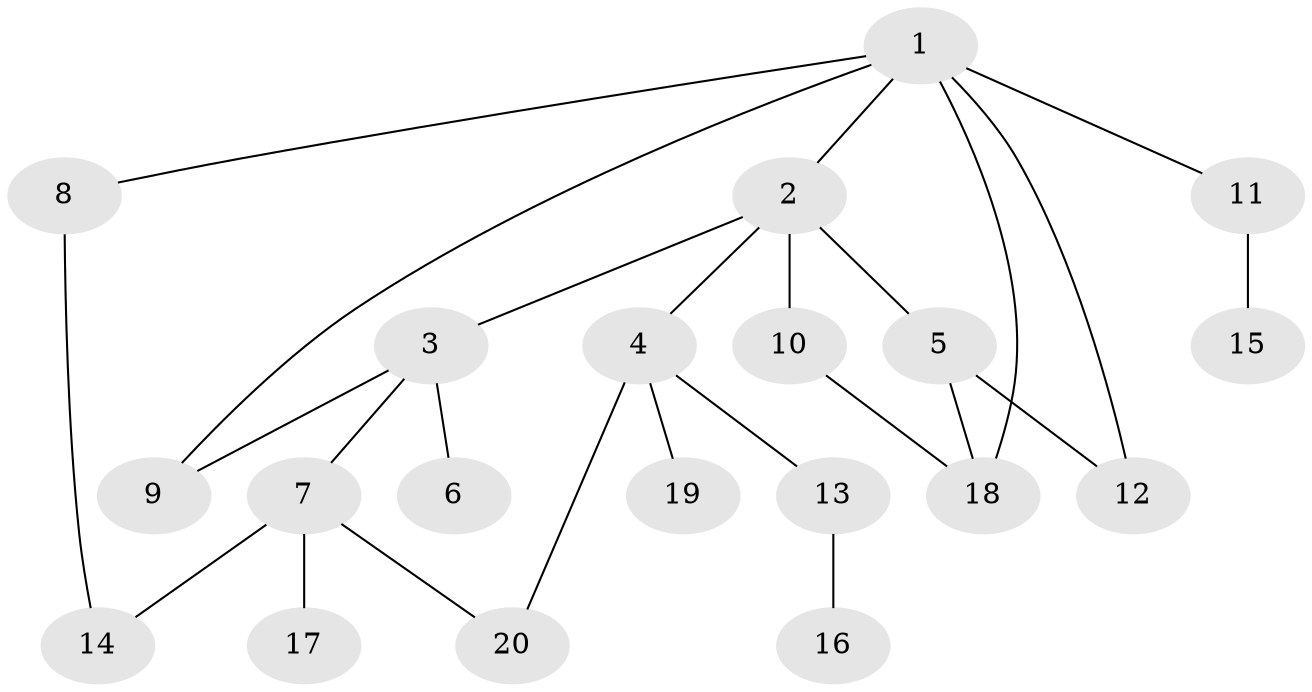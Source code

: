 // Generated by graph-tools (version 1.1) at 2025/46/02/15/25 05:46:28]
// undirected, 20 vertices, 25 edges
graph export_dot {
graph [start="1"]
  node [color=gray90,style=filled];
  1;
  2;
  3;
  4;
  5;
  6;
  7;
  8;
  9;
  10;
  11;
  12;
  13;
  14;
  15;
  16;
  17;
  18;
  19;
  20;
  1 -- 2;
  1 -- 8;
  1 -- 9;
  1 -- 11;
  1 -- 18;
  1 -- 12;
  2 -- 3;
  2 -- 4;
  2 -- 5;
  2 -- 10;
  3 -- 6;
  3 -- 7;
  3 -- 9;
  4 -- 13;
  4 -- 19;
  4 -- 20;
  5 -- 12;
  5 -- 18;
  7 -- 14;
  7 -- 17;
  7 -- 20;
  8 -- 14;
  10 -- 18;
  11 -- 15;
  13 -- 16;
}
